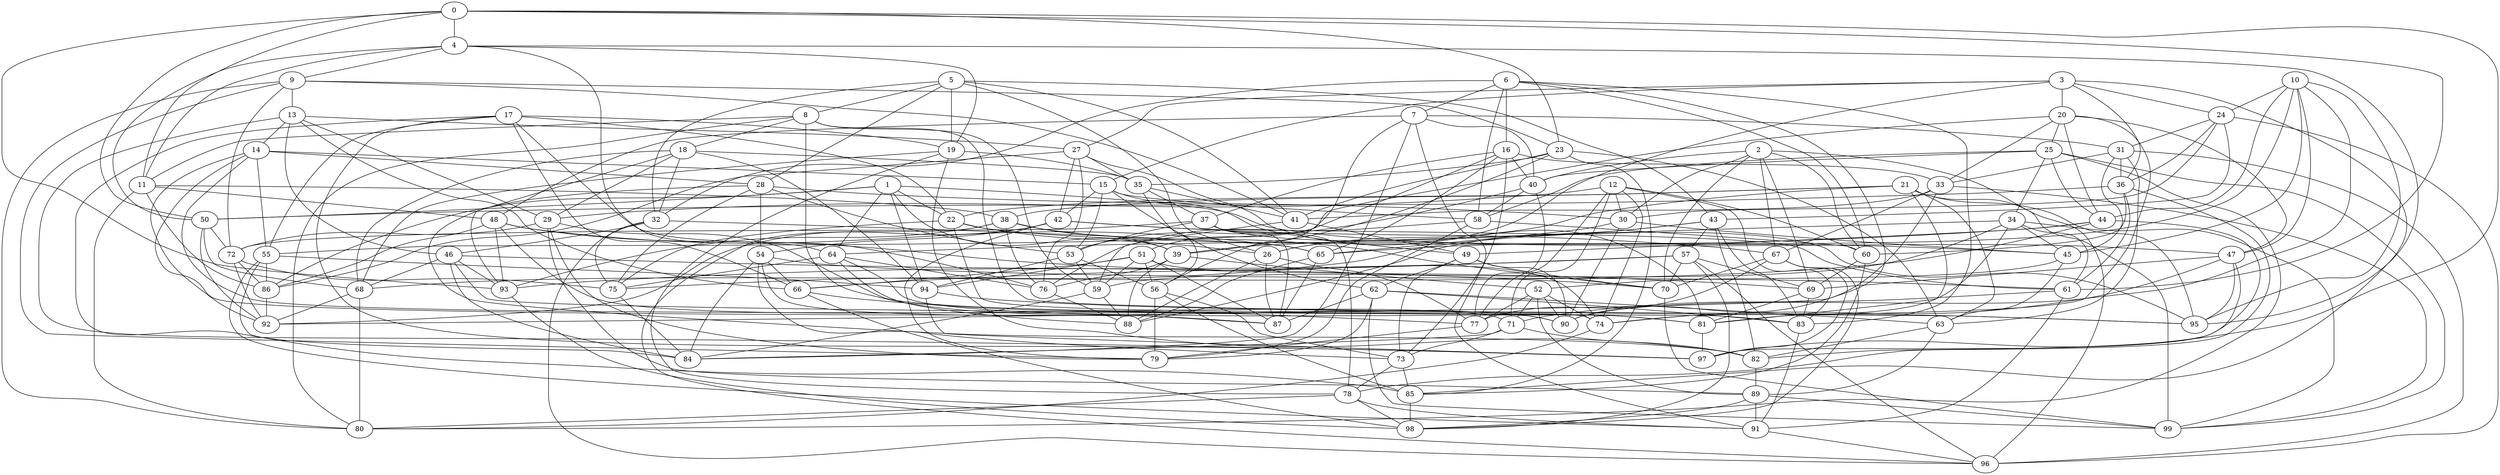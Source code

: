 graph grafoBarabasi_100_7  {
0;
1;
2;
3;
4;
5;
6;
7;
8;
9;
10;
11;
12;
13;
14;
15;
16;
17;
18;
19;
20;
21;
22;
23;
24;
25;
26;
27;
28;
29;
30;
31;
32;
33;
34;
35;
36;
37;
38;
39;
40;
41;
42;
43;
44;
45;
46;
47;
48;
49;
50;
51;
52;
53;
54;
55;
56;
57;
58;
59;
60;
61;
62;
63;
64;
65;
66;
67;
68;
69;
70;
71;
72;
73;
74;
75;
76;
77;
78;
79;
80;
81;
82;
83;
84;
85;
86;
87;
88;
89;
90;
91;
92;
93;
94;
95;
96;
97;
98;
99;
0 -- 61;
0 -- 23;
0 -- 97;
0 -- 4;
0 -- 50;
0 -- 11;
0 -- 93;
1 -- 39;
1 -- 47;
1 -- 86;
1 -- 64;
1 -- 50;
1 -- 94;
1 -- 22;
2 -- 69;
2 -- 40;
2 -- 30;
2 -- 70;
2 -- 96;
2 -- 60;
2 -- 67;
3 -- 15;
3 -- 85;
3 -- 20;
3 -- 36;
3 -- 27;
3 -- 24;
3 -- 26;
4 -- 95;
4 -- 64;
4 -- 9;
4 -- 19;
4 -- 50;
4 -- 11;
5 -- 8;
5 -- 26;
5 -- 32;
5 -- 43;
5 -- 19;
5 -- 28;
5 -- 41;
6 -- 58;
6 -- 83;
6 -- 16;
6 -- 7;
6 -- 90;
6 -- 60;
6 -- 32;
7 -- 84;
7 -- 48;
7 -- 91;
7 -- 31;
7 -- 56;
7 -- 40;
8 -- 59;
8 -- 80;
8 -- 11;
8 -- 90;
8 -- 18;
8 -- 95;
9 -- 13;
9 -- 41;
9 -- 72;
9 -- 80;
9 -- 79;
9 -- 23;
10 -- 45;
10 -- 47;
10 -- 24;
10 -- 65;
10 -- 95;
10 -- 90;
10 -- 44;
11 -- 48;
11 -- 86;
11 -- 38;
11 -- 80;
12 -- 29;
12 -- 77;
12 -- 71;
12 -- 74;
12 -- 83;
12 -- 60;
12 -- 30;
13 -- 97;
13 -- 46;
13 -- 29;
13 -- 27;
13 -- 66;
13 -- 14;
14 -- 55;
14 -- 90;
14 -- 28;
14 -- 87;
14 -- 15;
14 -- 92;
15 -- 42;
15 -- 58;
15 -- 62;
15 -- 53;
15 -- 49;
16 -- 73;
16 -- 51;
16 -- 33;
16 -- 65;
16 -- 37;
16 -- 40;
17 -- 85;
17 -- 97;
17 -- 19;
17 -- 66;
17 -- 55;
17 -- 22;
17 -- 76;
18 -- 32;
18 -- 29;
18 -- 35;
18 -- 68;
18 -- 93;
18 -- 94;
19 -- 35;
19 -- 78;
19 -- 82;
19 -- 68;
20 -- 55;
20 -- 33;
20 -- 44;
20 -- 25;
20 -- 47;
20 -- 81;
21 -- 81;
21 -- 38;
21 -- 63;
21 -- 99;
21 -- 95;
21 -- 26;
21 -- 22;
22 -- 75;
22 -- 45;
22 -- 26;
22 -- 74;
23 -- 85;
23 -- 63;
23 -- 35;
23 -- 39;
23 -- 41;
24 -- 36;
24 -- 31;
24 -- 43;
24 -- 30;
24 -- 96;
25 -- 99;
25 -- 34;
25 -- 40;
25 -- 80;
25 -- 58;
25 -- 44;
26 -- 87;
26 -- 77;
26 -- 88;
27 -- 42;
27 -- 81;
27 -- 35;
27 -- 86;
27 -- 76;
28 -- 82;
28 -- 54;
28 -- 75;
28 -- 30;
28 -- 53;
29 -- 72;
29 -- 79;
29 -- 81;
29 -- 89;
30 -- 90;
30 -- 65;
30 -- 45;
31 -- 63;
31 -- 45;
31 -- 96;
31 -- 33;
31 -- 36;
32 -- 65;
32 -- 96;
32 -- 75;
32 -- 46;
33 -- 67;
33 -- 99;
33 -- 92;
33 -- 41;
34 -- 45;
34 -- 39;
34 -- 61;
34 -- 74;
34 -- 99;
34 -- 59;
35 -- 37;
35 -- 41;
35 -- 56;
36 -- 78;
36 -- 60;
36 -- 50;
36 -- 61;
37 -- 53;
37 -- 72;
37 -- 87;
37 -- 78;
37 -- 95;
38 -- 93;
38 -- 96;
38 -- 76;
38 -- 39;
38 -- 70;
39 -- 52;
39 -- 76;
39 -- 88;
40 -- 58;
40 -- 53;
40 -- 77;
41 -- 49;
41 -- 59;
42 -- 92;
42 -- 67;
42 -- 61;
42 -- 79;
42 -- 54;
43 -- 88;
43 -- 82;
43 -- 83;
43 -- 75;
43 -- 57;
44 -- 68;
44 -- 64;
44 -- 97;
44 -- 49;
45 -- 63;
45 -- 52;
46 -- 83;
46 -- 93;
46 -- 84;
46 -- 70;
46 -- 68;
47 -- 95;
47 -- 69;
47 -- 82;
47 -- 74;
48 -- 86;
48 -- 65;
48 -- 71;
48 -- 69;
48 -- 93;
49 -- 90;
49 -- 70;
49 -- 62;
49 -- 73;
50 -- 92;
50 -- 68;
50 -- 72;
51 -- 59;
51 -- 74;
51 -- 94;
51 -- 66;
51 -- 56;
51 -- 87;
52 -- 74;
52 -- 71;
52 -- 89;
52 -- 77;
52 -- 90;
53 -- 59;
53 -- 94;
53 -- 56;
54 -- 66;
54 -- 61;
54 -- 84;
54 -- 73;
54 -- 87;
55 -- 86;
55 -- 94;
55 -- 91;
55 -- 84;
56 -- 85;
56 -- 79;
56 -- 73;
57 -- 70;
57 -- 66;
57 -- 69;
57 -- 98;
57 -- 96;
57 -- 93;
58 -- 60;
58 -- 79;
58 -- 76;
59 -- 88;
59 -- 84;
60 -- 69;
60 -- 85;
61 -- 91;
61 -- 71;
62 -- 99;
62 -- 63;
62 -- 87;
62 -- 83;
62 -- 79;
63 -- 89;
63 -- 82;
64 -- 88;
64 -- 75;
64 -- 76;
64 -- 81;
65 -- 88;
65 -- 87;
66 -- 77;
66 -- 98;
67 -- 70;
67 -- 77;
67 -- 98;
67 -- 97;
68 -- 80;
68 -- 92;
69 -- 81;
69 -- 83;
70 -- 99;
71 -- 73;
71 -- 82;
71 -- 84;
72 -- 75;
72 -- 86;
72 -- 92;
73 -- 78;
73 -- 85;
74 -- 80;
75 -- 84;
76 -- 88;
77 -- 79;
78 -- 91;
78 -- 80;
78 -- 98;
81 -- 97;
82 -- 89;
83 -- 91;
85 -- 98;
86 -- 92;
89 -- 98;
89 -- 91;
89 -- 99;
91 -- 96;
93 -- 98;
94 -- 95;
94 -- 97;
}